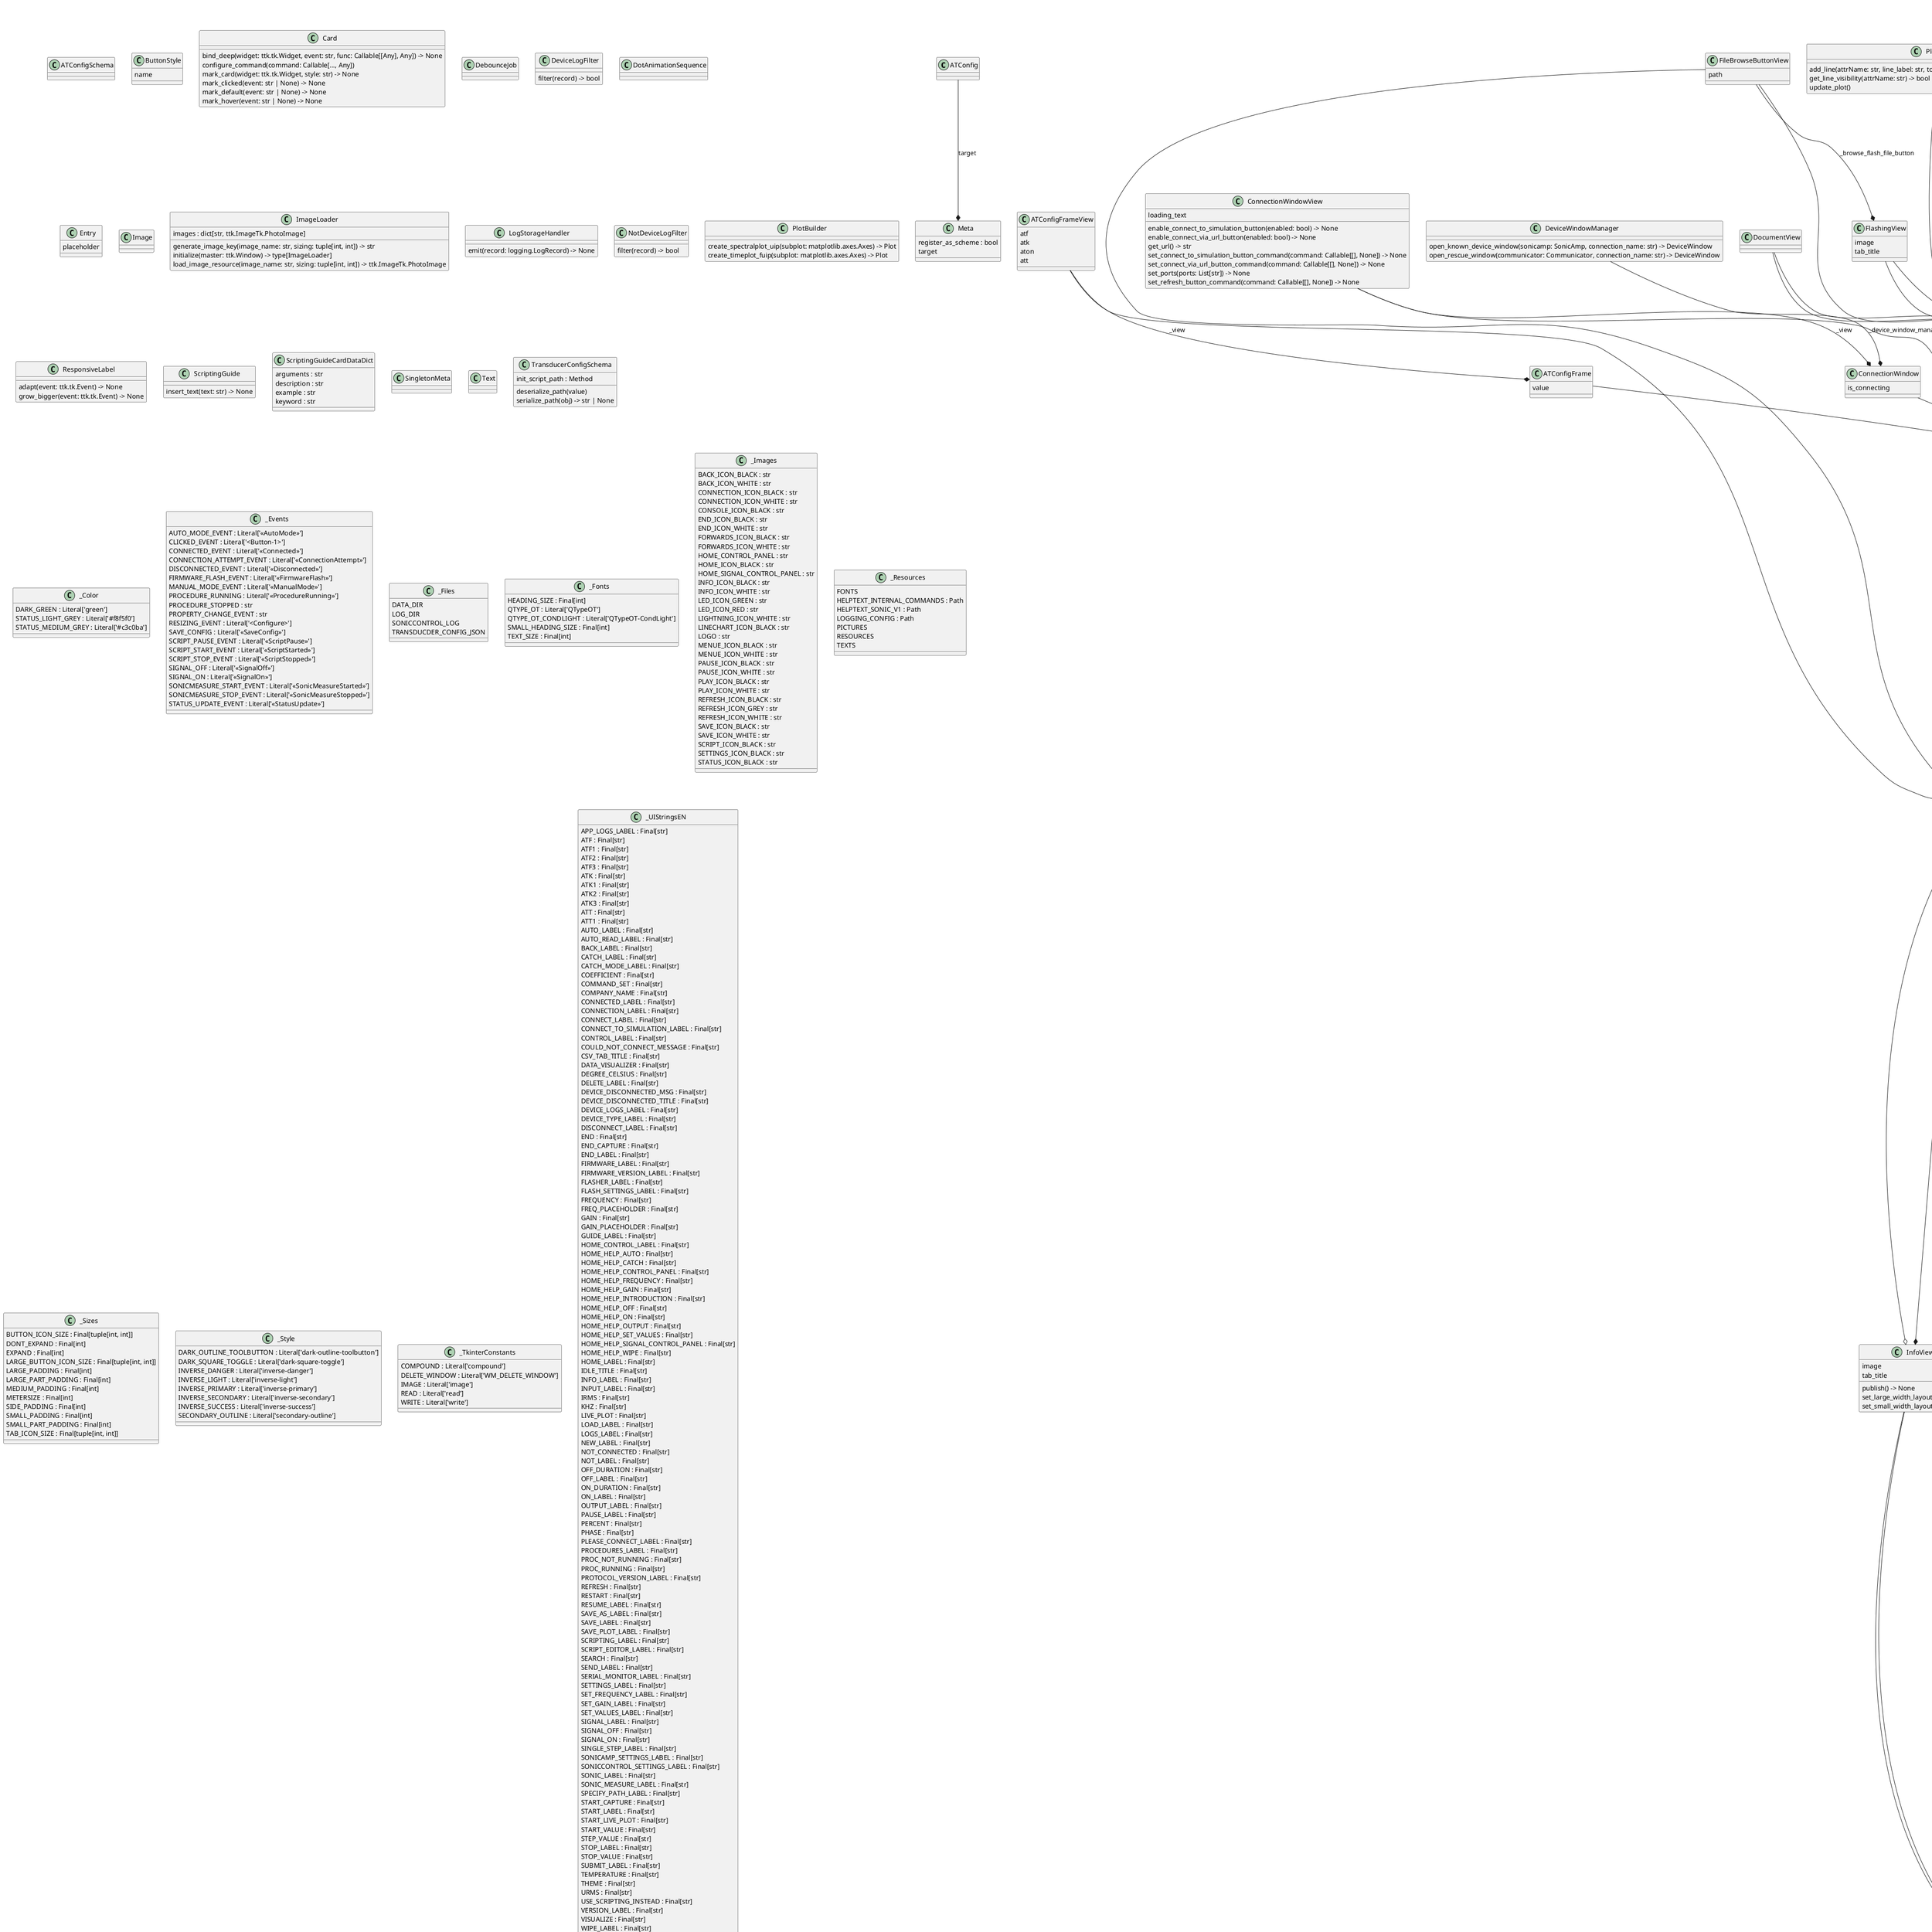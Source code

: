 @startuml classes_soniccontrol_gui
set namespaceSeparator none
class "ATConfig" as soniccontrol_gui.views.configuration.transducer_configs.ATConfig {
}
class "ATConfigFrame" as soniccontrol_gui.views.configuration.transducer_configs.ATConfigFrame {
  value
}
class "ATConfigFrameView" as soniccontrol_gui.views.configuration.transducer_configs.ATConfigFrameView {
  atf
  atk
  aton
  att
}
class "ATConfigSchema" as soniccontrol_gui.views.configuration.transducer_configs.ATConfigSchema {
}
class "Animator" as soniccontrol_gui.utils.animator.Animator {
  is_animation_running
  run(num_repeats: int, frame_rate: Optional[float]) -> None
  run_as_load_animation_for_task(task: asyncio.Task) -> None
  stop() -> None
}
class "AppState" as soniccontrol_gui.views.core.app_state.AppState {
  EXECUTION_STATE_PROP_NAME : str
  execution_state
}
class "ButtonStyle" as soniccontrol_gui.widgets.pushbutton.ButtonStyle {
  name
}
class "Capture" as soniccontrol_gui.state_fetching.capture.Capture {
  data_provider
  is_capturing
  end_capture()
  on_update(status: Status)
  start_capture()
}
class "Card" as soniccontrol_gui.widgets.card.Card {
  bind_deep(widget: ttk.tk.Widget, event: str, func: Callable[[Any], Any]) -> None
  configure_command(command: Callable[..., Any])
  mark_card(widget: ttk.tk.Widget, style: str) -> None
  mark_clicked(event: str | None) -> None
  mark_default(event: str | None) -> None
  mark_hover(event: str | None) -> None
}
class "Config" as soniccontrol_gui.views.configuration.transducer_configs.Config {
}
class "ConfigSchema" as soniccontrol_gui.views.configuration.transducer_configs.ConfigSchema {
}
class "Configuration" as soniccontrol_gui.views.configuration.configuration.Configuration {
  current_transducer_config
  on_execution_state_changed(e: PropertyChangeEvent) -> None
}
class "ConfigurationView" as soniccontrol_gui.views.configuration.configuration.ConfigurationView {
  atconfigs
  image
  init_script_path
  selected_transducer_config
  tab_title
  transducer_config_name
  set_add_transducer_config_command(command: Callable[[], None]) -> None
  set_delete_transducer_config_command(command: Callable[[], None]) -> None
  set_save_config_command(command: Callable[[], None]) -> None
  set_submit_config_button_enabled(enabled: bool) -> None
  set_submit_config_button_label(text: str) -> None
  set_submit_transducer_config_command(command: Callable[[], None]) -> None
  set_transducer_config_menu_items(items: Iterable[str]) -> None
  set_transducer_config_selected_command(command: Callable[[], None]) -> None
}
class "ConnectionWindow" as soniccontrol_gui.views.core.connection_window.ConnectionWindow {
  is_connecting
}
class "ConnectionWindowView" as soniccontrol_gui.views.core.connection_window.ConnectionWindowView {
  loading_text
  enable_connect_to_simulation_button(enabled: bool) -> None
  enable_connect_via_url_button(enabled: bool) -> None
  get_url() -> str
  set_connect_to_simulation_button_command(command: Callable[[], None]) -> None
  set_connect_via_url_button_command(command: Callable[[], None]) -> None
  set_ports(ports: List[str]) -> None
  set_refresh_button_command(command: Callable[[], None]) -> None
}
class "CsvTable" as soniccontrol_gui.views.measure.csv_table.CsvTable {
  on_update_data(e: PropertyChangeEvent)
}
class "CsvTableView" as soniccontrol_gui.views.measure.csv_table.CsvTableView {
  set_csv_data(col_data: list, row_data: list) -> None
}
class "CsvWriter" as soniccontrol_gui.state_fetching.csv_writer.CsvWriter {
  close_file()
  open_file(filename: str, header: List[str])
  write_entry(data: dict)
}
class "DataProvider" as soniccontrol_gui.state_fetching.data_provider.DataProvider {
  data
  add_row(row: dict)
}
class "DebounceJob" as soniccontrol_gui.utils.debounce_job.DebounceJob {
}
class "DeviceLogFilter" as soniccontrol_gui.state_fetching.logger.DeviceLogFilter {
  filter(record) -> bool
}
class "DeviceWindow" as soniccontrol_gui.views.core.device_window.DeviceWindow {
  CLOSE_EVENT : str
  close() -> None
  on_disconnect() -> None
}
class "DeviceWindowManager" as soniccontrol_gui.views.core.connection_window.DeviceWindowManager {
  open_known_device_window(sonicamp: SonicAmp, connection_name: str) -> DeviceWindow
  open_rescue_window(communicator: Communicator, connection_name: str) -> DeviceWindow
}
class "DeviceWindowView" as soniccontrol_gui.views.core.device_window.DeviceWindowView {
  is_open
  status_bar_slot
  add_close_callback(callback: Callable[[], None]) -> None
  add_tab_views(tab_views: List[TabView])
  close() -> None
}
class "Document" as soniccontrol_gui.widgets.document.Document {
}
class "DocumentView" as soniccontrol_gui.widgets.document.DocumentView {
}
class "DotAnimationSequence" as soniccontrol_gui.utils.animator.DotAnimationSequence {
}
class "Editor" as soniccontrol_gui.views.control.editor.Editor {
  on_execution_state_changed(e: PropertyChangeEvent) -> None
}
class "EditorView" as soniccontrol_gui.views.control.editor.EditorView {
  current_task
  editor_enabled
  editor_text
  editor_text_view
  image
  single_step_button
  start_pause_continue_button
  stop_button
  tab_title
  add_menu_command(label: str, command: Callable[[], None]) -> None
  highlight_line(line_idx: Optional[int]) -> None
  set_scripting_guide_button_command(command: Callable[[], None]) -> None
}
class "Entry" as soniccontrol_gui.widgets.entry.Entry {
  placeholder
}
class "ExecutionState" as soniccontrol_gui.views.core.app_state.ExecutionState {
  name
}
class "FileBrowseButtonView" as soniccontrol_gui.widgets.file_browse_button.FileBrowseButtonView {
  path
}
class "Flashing" as soniccontrol_gui.views.configuration.flashing.Flashing {
}
class "FlashingView" as soniccontrol_gui.views.configuration.flashing.FlashingView {
  image
  tab_title
}
class "FloatFieldView" as soniccontrol_gui.widgets.procedure_widget.FloatFieldView {
  entry : Entry
  field_name
  label : Label
  value
}
class "Home" as soniccontrol_gui.views.home.Home {
  on_execution_state_changed(e: PropertyChangeEvent) -> None
}
class "HomeView" as soniccontrol_gui.views.home.HomeView {
  freq
  gain
  image
  signal
  tab_title
  set_device_type(text: str) -> None
  set_disconnect_button_command(command: Callable[[], None]) -> None
  set_disconnect_button_enabled(enabled: bool) -> None
  set_firmware_version(text: str) -> None
  set_protocol_version(text: str) -> None
  set_send_button_command(command: Callable[[], None]) -> None
  set_send_button_enabled(enabled: bool) -> None
}
class "HorizontalScrolledFrame" as soniccontrol_gui.widgets.horizontal_scrolled_frame.HorizontalScrolledFrame {
  autohide : bool
  container : Frame
  hscroll : Scrollbar
  winsys
  autohide_scrollbar()
  disable_scrolling()
  enable_scrolling()
  hide_scrollbars()
  show_scrollbars()
  xview()
  xview_moveto(fraction: float)
  xview_scroll(number: int, what: str)
}
class "Image" as soniccontrol_gui.widgets.document.Image {
}
class "ImageLoader" as soniccontrol_gui.utils.image_loader.ImageLoader {
  images : dict[str, ttk.ImageTk.PhotoImage]
  generate_image_key(image_name: str, sizing: tuple[int, int]) -> str
  initialize(master: ttk.Window) -> type[ImageLoader]
  load_image_resource(image_name: str, sizing: tuple[int, int]) -> ttk.ImageTk.PhotoImage
}
class "Info" as soniccontrol_gui.views.info.Info {
}
class "InfoView" as soniccontrol_gui.views.info.InfoView {
  image
  tab_title
  publish() -> None
  set_large_width_layout() -> None
  set_small_width_layout() -> None
}
class "IntFieldView" as soniccontrol_gui.widgets.procedure_widget.IntFieldView {
  entry : Entry
  field_name
  label : Label
  value
}
class "InterpreterState" as soniccontrol_gui.views.control.editor.InterpreterState {
  name
}
class "KnownDeviceWindow" as soniccontrol_gui.views.core.device_window.KnownDeviceWindow {
}
class "LogStorage" as soniccontrol_gui.state_fetching.logger.LogStorage {
  logs
  create_log_handler() -> LogStorageHandler
}
class "LogStorageHandler" as soniccontrol_gui.state_fetching.logger.LogStorage.LogStorageHandler {
  emit(record: logging.LogRecord) -> None
}
class "Logging" as soniccontrol_gui.views.control.logging.Logging {
}
class "LoggingTab" as soniccontrol_gui.views.control.logging.LoggingTab {
}
class "LoggingTabView" as soniccontrol_gui.views.control.logging.LoggingTabView {
  image
  tab_title
  append_text_line(text: str)
}
class "LoggingView" as soniccontrol_gui.views.control.logging.LoggingView {
  image
  tab_title
  add_tabs(tabs: Dict[str, View]) -> None
}
class "MessageFetcher" as soniccontrol_gui.state_fetching.message_fetcher.MessageFetcher {
  MESSAGE_RECEIVED_EVENT : str
  is_running
  run()
  stop()
}
class "Meta" as soniccontrol_gui.views.configuration.transducer_configs.ATConfigSchema.Meta {
  register_as_scheme : bool
  target
}
class "Meta" as soniccontrol_gui.views.configuration.transducer_configs.TransducerConfigSchema.Meta {
  register_as_scheme : bool
  target
}
class "Meta" as soniccontrol_gui.views.configuration.transducer_configs.ConfigSchema.Meta {
  register_as_scheme : bool
  target
}
class "NotDeviceLogFilter" as soniccontrol_gui.state_fetching.logger.NotDeviceLogFilter {
  filter(record) -> bool
}
class "Notebook" as soniccontrol_gui.widgets.notebook.Notebook {
  add_tab(tab: TabView, index: int | None) -> None
  add_tabs(tabs: List[Union[TabView, Tuple[int, TabView]]], keep_tabs: bool, show_titles: bool, show_images: bool) -> None
  configure_tabs(show_titles: bool, show_images: bool) -> None
}
class "ObservableList" as soniccontrol_gui.utils.observable_list.ObservableList {
  EVENT_ITEM_ADDED : Literal['Item Added']
  EVENT_ITEM_DELETED : Literal['Item Deleted']
  EVENT_LIST_CLEARED : Literal['List Cleared']
  append(item)
  clear()
  remove(item)
  remove_at(index: int) -> None
}
class "Plot" as soniccontrol_gui.utils.plotlib.plot.Plot {
  lineDefaultStyle
  lines
  plot
  add_axis(axis_id: str, ylabel: str) -> None
  add_line(dataAttrName: str, axis_id: str) -> None
  tight_layout()
  toggle_line(dataAttrName: str, isVisible: bool)
  update_data(data: pd.DataFrame)
  update_plot()
}
class "PlotBuilder" as soniccontrol_gui.utils.plotlib.plot_builder.PlotBuilder {
  create_spectralplot_uip(subplot: matplotlib.axes.Axes) -> Plot
  create_timeplot_fuip(subplot: matplotlib.axes.Axes) -> Plot
}
class "Plotting" as soniccontrol_gui.views.measure.plotting.Plotting {
  create_toggle_line_callback(attrName: str)
}
class "PlottingView" as soniccontrol_gui.views.measure.plotting.PlottingView {
  add_line(attrName: str, line_label: str, toggle_command: Callable[[], None]) -> None
  get_line_visibility(attrName: str) -> bool
  update_plot()
}
class "ProcControlling" as soniccontrol_gui.views.control.proc_controlling.ProcControlling {
  on_procedure_running(e: Event)
  on_procedure_stopped(_e: Event)
}
class "ProcControllingView" as soniccontrol_gui.views.control.proc_controlling.ProcControllingView {
  image
  procedure_frame
  selected_procedure
  tab_title
  set_procedure_combobox_items(items: Iterable[str]) -> None
  set_procedure_selected_command(command: Callable[[], None]) -> None
  set_running_proc_label(text: str) -> None
  set_start_button_command(command: Callable[[], None]) -> None
  set_start_button_enabled(enabled: bool) -> None
  set_stop_button_command(command: Callable[[], None]) -> None
  set_stop_button_enabled(enabled: bool) -> None
}
class "ProcedureWidget" as soniccontrol_gui.widgets.procedure_widget.ProcedureWidget {
  get_args() -> Optional[Any]
}
class "ProcedureWidgetView" as soniccontrol_gui.widgets.procedure_widget.ProcedureWidgetView {
  field_slot
  hide() -> None
  set_error_message(error_msg: Optional[str]) -> None
  set_procedure_name(procedure_name: str) -> None
  show() -> None
}
class "PushButtonView" as soniccontrol_gui.widgets.pushbutton.PushButtonView {
  configure(label: str, style: ButtonStyle, image: Optional[Tuple[Path, Tuple[int, int]]], command: Optional[Callable[[], None]], enabled: Optional[bool])
}
class "RescueWindow" as soniccontrol_gui.views.core.device_window.RescueWindow {
}
class "ResponsiveLabel" as soniccontrol_gui.widgets.responsive_label.ResponsiveLabel {
  adapt(event: ttk.tk.Event) -> None
  grow_bigger(event: ttk.tk.Event) -> None
}
class "ScriptFile" as soniccontrol_gui.views.control.editor.ScriptFile {
  load_script(filepath: Optional[str])
  save_script(filepath: Optional[str])
}
class "ScriptingGuide" as soniccontrol_gui.views.control.scriptingguide.ScriptingGuide {
  insert_text(text: str) -> None
}
class "ScriptingGuideCardDataDict" as soniccontrol_gui.utils.types.ScriptingGuideCardDataDict {
  arguments : str
  description : str
  example : str
  keyword : str
}
class "SerialMonitor" as soniccontrol_gui.views.control.serialmonitor.SerialMonitor {
  on_execution_state_changed(e: PropertyChangeEvent) -> None
}
class "SerialMonitorView" as soniccontrol_gui.views.control.serialmonitor.SerialMonitorView {
  command_line_input
  image
  tab_title
  add_text_line(text: str)
  bind_command_line_input_on_down_pressed(command: Callable[[], None])
  bind_command_line_input_on_return_pressed(command: Callable[[], None])
  bind_command_line_input_on_up_pressed(command: Callable[[], None])
  clear()
  set_command_line_input_enabled(enabled: bool) -> None
  set_loading_text(text: str) -> None
  set_read_button_command(command: Callable[[], None])
  set_send_command_button_command(command: Callable[[], None])
  set_send_command_button_enabled(enabled: bool) -> None
}
class "SingletonMeta" as soniccontrol_gui.utils.image_loader.SingletonMeta {
}
class "SonicMeasure" as soniccontrol_gui.views.measure.sonicmeasure.SonicMeasure {
  on_status_update(status: Status)
}
class "SonicMeasureView" as soniccontrol_gui.views.measure.sonicmeasure.SonicMeasureView {
  image
  tab_title
  add_tabs(tabs: Dict[str, View]) -> None
  set_capture_button_command(command)
  set_capture_button_label(label: str)
}
class "Spinbox" as soniccontrol_gui.widgets.spinbox.Spinbox {
  placeholder
  activate_placeholder() -> None
}
class "StatusBar" as soniccontrol_gui.views.core.status.StatusBar {
  on_expand_status_panel() -> None
  on_update_status(status: Status)
}
class "StatusBarView" as soniccontrol_gui.views.core.status.StatusBarView {
  panel_frame
  expand_panel_frame(expand: bool) -> None
  on_script_start() -> None
  on_script_stop() -> None
  set_status_clicked_command(command: Callable[[], None]) -> None
  update_labels(mode: str, freq: str, gain: str, temp: str, urms: str, irms: str, phase: str, signal: str)
}
class "StatusPanel" as soniccontrol_gui.views.core.status.StatusPanel {
  on_update_status(status: Status)
}
class "StatusPanelView" as soniccontrol_gui.views.core.status.StatusPanelView {
  set_signal_image(image_path: Path, sizing: Tuple[int, int]) -> None
  update_stats(freq: float, gain: float, temp: float, urms: str, irms: str, phase: str, signal: str)
}
class "TabView" as soniccontrol_gui.view.TabView {
  image
  tab_title
}
class "Text" as soniccontrol_gui.widgets.document.Text {
}
class "TimeFieldView" as soniccontrol_gui.widgets.procedure_widget.TimeFieldView {
  field_name
  value
}
class "TransducerConfig" as soniccontrol_gui.views.configuration.transducer_configs.TransducerConfig {
}
class "TransducerConfigSchema" as soniccontrol_gui.views.configuration.transducer_configs.TransducerConfigSchema {
  init_script_path : Method
  deserialize_path(value)
  serialize_path(obj) -> str | None
}
class "UIComponent" as soniccontrol_gui.ui_component.UIComponent {
  logger
  parent
  view
}
class "Updater" as soniccontrol_gui.state_fetching.updater.Updater {
  running
  task
  execute() -> None
  stop_execution() -> None
}
class "View" as soniccontrol_gui.view.View {
  parent
}
class "_Color" as soniccontrol_gui.constants._Color {
  DARK_GREEN : Literal['green']
  STATUS_LIGHT_GREY : Literal['#f8f5f0']
  STATUS_MEDIUM_GREY : Literal['#c3c0ba']
}
class "_Events" as soniccontrol_gui.constants._Events {
  AUTO_MODE_EVENT : Literal['<<AutoMode>>']
  CLICKED_EVENT : Literal['<Button-1>']
  CONNECTED_EVENT : Literal['<<Connected>>']
  CONNECTION_ATTEMPT_EVENT : Literal['<<ConnectionAttempt>>']
  DISCONNECTED_EVENT : Literal['<<Disconnected>>']
  FIRMWARE_FLASH_EVENT : Literal['<<FirmwareFlash>>']
  MANUAL_MODE_EVENT : Literal['<<ManualMode>>']
  PROCEDURE_RUNNING : Literal['<<ProcedureRunning>>']
  PROCEDURE_STOPPED : str
  PROPERTY_CHANGE_EVENT : str
  RESIZING_EVENT : Literal['<Configure>']
  SAVE_CONFIG : Literal['<<SaveConfig>>']
  SCRIPT_PAUSE_EVENT : Literal['<<ScriptPause>>']
  SCRIPT_START_EVENT : Literal['<<ScriptStarted>>']
  SCRIPT_STOP_EVENT : Literal['<<ScriptStopped>>']
  SIGNAL_OFF : Literal['<<SignalOff>>']
  SIGNAL_ON : Literal['<<SignalOn>>']
  SONICMEASURE_START_EVENT : Literal['<<SonicMeasureStarted>>']
  SONICMEASURE_STOP_EVENT : Literal['<<SonicMeasureStopped>>']
  STATUS_UPDATE_EVENT : Literal['<<StatusUpdate>>']
}
class "_Files" as soniccontrol_gui.constants._Files {
  DATA_DIR
  LOG_DIR
  SONICCONTROL_LOG
  TRANSDUCDER_CONFIG_JSON
}
class "_Fonts" as soniccontrol_gui.constants._Fonts {
  HEADING_SIZE : Final[int]
  QTYPE_OT : Literal['QTypeOT']
  QTYPE_OT_CONDLIGHT : Literal['QTypeOT-CondLight']
  SMALL_HEADING_SIZE : Final[int]
  TEXT_SIZE : Final[int]
}
class "_Images" as soniccontrol_gui.resources._Images {
  BACK_ICON_BLACK : str
  BACK_ICON_WHITE : str
  CONNECTION_ICON_BLACK : str
  CONNECTION_ICON_WHITE : str
  CONSOLE_ICON_BLACK : str
  END_ICON_BLACK : str
  END_ICON_WHITE : str
  FORWARDS_ICON_BLACK : str
  FORWARDS_ICON_WHITE : str
  HOME_CONTROL_PANEL : str
  HOME_ICON_BLACK : str
  HOME_SIGNAL_CONTROL_PANEL : str
  INFO_ICON_BLACK : str
  INFO_ICON_WHITE : str
  LED_ICON_GREEN : str
  LED_ICON_RED : str
  LIGHTNING_ICON_WHITE : str
  LINECHART_ICON_BLACK : str
  LOGO : str
  MENUE_ICON_BLACK : str
  MENUE_ICON_WHITE : str
  PAUSE_ICON_BLACK : str
  PAUSE_ICON_WHITE : str
  PLAY_ICON_BLACK : str
  PLAY_ICON_WHITE : str
  REFRESH_ICON_BLACK : str
  REFRESH_ICON_GREY : str
  REFRESH_ICON_WHITE : str
  SAVE_ICON_BLACK : str
  SAVE_ICON_WHITE : str
  SCRIPT_ICON_BLACK : str
  SETTINGS_ICON_BLACK : str
  STATUS_ICON_BLACK : str
}
class "_Resources" as soniccontrol_gui.resources._Resources {
  FONTS
  HELPTEXT_INTERNAL_COMMANDS : Path
  HELPTEXT_SONIC_V1 : Path
  LOGGING_CONFIG : Path
  PICTURES
  RESOURCES
  TEXTS
}
class "_Sizes" as soniccontrol_gui.constants._Sizes {
  BUTTON_ICON_SIZE : Final[tuple[int, int]]
  DONT_EXPAND : Final[int]
  EXPAND : Final[int]
  LARGE_BUTTON_ICON_SIZE : Final[tuple[int, int]]
  LARGE_PADDING : Final[int]
  LARGE_PART_PADDING : Final[int]
  MEDIUM_PADDING : Final[int]
  METERSIZE : Final[int]
  SIDE_PADDING : Final[int]
  SMALL_PADDING : Final[int]
  SMALL_PART_PADDING : Final[int]
  TAB_ICON_SIZE : Final[tuple[int, int]]
}
class "_Style" as soniccontrol_gui.constants._Style {
  DARK_OUTLINE_TOOLBUTTON : Literal['dark-outline-toolbutton']
  DARK_SQUARE_TOGGLE : Literal['dark-square-toggle']
  INVERSE_DANGER : Literal['inverse-danger']
  INVERSE_LIGHT : Literal['inverse-light']
  INVERSE_PRIMARY : Literal['inverse-primary']
  INVERSE_SECONDARY : Literal['inverse-secondary']
  INVERSE_SUCCESS : Literal['inverse-success']
  SECONDARY_OUTLINE : Literal['secondary-outline']
}
class "_TkinterConstants" as soniccontrol_gui.constants._TkinterConstants {
  COMPOUND : Literal['compound']
  DELETE_WINDOW : Literal['WM_DELETE_WINDOW']
  IMAGE : Literal['image']
  READ : Literal['read']
  WRITE : Literal['write']
}
class "_UIStringsEN" as soniccontrol_gui.constants._UIStringsEN {
  APP_LOGS_LABEL : Final[str]
  ATF : Final[str]
  ATF1 : Final[str]
  ATF2 : Final[str]
  ATF3 : Final[str]
  ATK : Final[str]
  ATK1 : Final[str]
  ATK2 : Final[str]
  ATK3 : Final[str]
  ATT : Final[str]
  ATT1 : Final[str]
  AUTO_LABEL : Final[str]
  AUTO_READ_LABEL : Final[str]
  BACK_LABEL : Final[str]
  CATCH_LABEL : Final[str]
  CATCH_MODE_LABEL : Final[str]
  COEFFICIENT : Final[str]
  COMMAND_SET : Final[str]
  COMPANY_NAME : Final[str]
  CONNECTED_LABEL : Final[str]
  CONNECTION_LABEL : Final[str]
  CONNECT_LABEL : Final[str]
  CONNECT_TO_SIMULATION_LABEL : Final[str]
  CONTROL_LABEL : Final[str]
  COULD_NOT_CONNECT_MESSAGE : Final[str]
  CSV_TAB_TITLE : Final[str]
  DATA_VISUALIZER : Final[str]
  DEGREE_CELSIUS : Final[str]
  DELETE_LABEL : Final[str]
  DEVICE_DISCONNECTED_MSG : Final[str]
  DEVICE_DISCONNECTED_TITLE : Final[str]
  DEVICE_LOGS_LABEL : Final[str]
  DEVICE_TYPE_LABEL : Final[str]
  DISCONNECT_LABEL : Final[str]
  END : Final[str]
  END_CAPTURE : Final[str]
  END_LABEL : Final[str]
  FIRMWARE_LABEL : Final[str]
  FIRMWARE_VERSION_LABEL : Final[str]
  FLASHER_LABEL : Final[str]
  FLASH_SETTINGS_LABEL : Final[str]
  FREQUENCY : Final[str]
  FREQ_PLACEHOLDER : Final[str]
  GAIN : Final[str]
  GAIN_PLACEHOLDER : Final[str]
  GUIDE_LABEL : Final[str]
  HOME_CONTROL_LABEL : Final[str]
  HOME_HELP_AUTO : Final[str]
  HOME_HELP_CATCH : Final[str]
  HOME_HELP_CONTROL_PANEL : Final[str]
  HOME_HELP_FREQUENCY : Final[str]
  HOME_HELP_GAIN : Final[str]
  HOME_HELP_INTRODUCTION : Final[str]
  HOME_HELP_OFF : Final[str]
  HOME_HELP_ON : Final[str]
  HOME_HELP_OUTPUT : Final[str]
  HOME_HELP_SET_VALUES : Final[str]
  HOME_HELP_SIGNAL_CONTROL_PANEL : Final[str]
  HOME_HELP_WIPE : Final[str]
  HOME_LABEL : Final[str]
  IDLE_TITLE : Final[str]
  INFO_LABEL : Final[str]
  INPUT_LABEL : Final[str]
  IRMS : Final[str]
  KHZ : Final[str]
  LIVE_PLOT : Final[str]
  LOAD_LABEL : Final[str]
  LOGS_LABEL : Final[str]
  NEW_LABEL : Final[str]
  NOT_CONNECTED : Final[str]
  NOT_LABEL : Final[str]
  OFF_DURATION : Final[str]
  OFF_LABEL : Final[str]
  ON_DURATION : Final[str]
  ON_LABEL : Final[str]
  OUTPUT_LABEL : Final[str]
  PAUSE_LABEL : Final[str]
  PERCENT : Final[str]
  PHASE : Final[str]
  PLEASE_CONNECT_LABEL : Final[str]
  PROCEDURES_LABEL : Final[str]
  PROC_NOT_RUNNING : Final[str]
  PROC_RUNNING : Final[str]
  PROTOCOL_VERSION_LABEL : Final[str]
  REFRESH : Final[str]
  RESTART : Final[str]
  RESUME_LABEL : Final[str]
  SAVE_AS_LABEL : Final[str]
  SAVE_LABEL : Final[str]
  SAVE_PLOT_LABEL : Final[str]
  SCRIPTING_LABEL : Final[str]
  SCRIPT_EDITOR_LABEL : Final[str]
  SEARCH : Final[str]
  SEND_LABEL : Final[str]
  SERIAL_MONITOR_LABEL : Final[str]
  SETTINGS_LABEL : Final[str]
  SET_FREQUENCY_LABEL : Final[str]
  SET_GAIN_LABEL : Final[str]
  SET_VALUES_LABEL : Final[str]
  SIGNAL_LABEL : Final[str]
  SIGNAL_OFF : Final[str]
  SIGNAL_ON : Final[str]
  SINGLE_STEP_LABEL : Final[str]
  SONICAMP_SETTINGS_LABEL : Final[str]
  SONICCONTROL_SETTINGS_LABEL : Final[str]
  SONIC_LABEL : Final[str]
  SONIC_MEASURE_LABEL : Final[str]
  SPECIFY_PATH_LABEL : Final[str]
  START_CAPTURE : Final[str]
  START_LABEL : Final[str]
  START_LIVE_PLOT : Final[str]
  START_VALUE : Final[str]
  STEP_VALUE : Final[str]
  STOP_LABEL : Final[str]
  STOP_VALUE : Final[str]
  SUBMIT_LABEL : Final[str]
  TEMPERATURE : Final[str]
  THEME : Final[str]
  URMS : Final[str]
  USE_SCRIPTING_INSTEAD : Final[str]
  VERSION_LABEL : Final[str]
  VISUALIZE : Final[str]
  WIPE_LABEL : Final[str]
  WIPE_MODE_LABEL : Final[str]
}
soniccontrol_gui.view.TabView --|> soniccontrol_gui.view.View
soniccontrol_gui.views.configuration.configuration.Configuration --|> soniccontrol_gui.ui_component.UIComponent
soniccontrol_gui.views.configuration.configuration.ConfigurationView --|> soniccontrol_gui.view.TabView
soniccontrol_gui.views.configuration.flashing.Flashing --|> soniccontrol_gui.ui_component.UIComponent
soniccontrol_gui.views.configuration.flashing.FlashingView --|> soniccontrol_gui.view.TabView
soniccontrol_gui.views.configuration.transducer_configs.ATConfigFrame --|> soniccontrol_gui.ui_component.UIComponent
soniccontrol_gui.views.configuration.transducer_configs.ATConfigFrameView --|> soniccontrol_gui.view.View
soniccontrol_gui.views.control.editor.Editor --|> soniccontrol_gui.ui_component.UIComponent
soniccontrol_gui.views.control.editor.EditorView --|> soniccontrol_gui.view.TabView
soniccontrol_gui.views.control.logging.Logging --|> soniccontrol_gui.ui_component.UIComponent
soniccontrol_gui.views.control.logging.LoggingTab --|> soniccontrol_gui.ui_component.UIComponent
soniccontrol_gui.views.control.logging.LoggingTabView --|> soniccontrol_gui.view.TabView
soniccontrol_gui.views.control.logging.LoggingView --|> soniccontrol_gui.view.TabView
soniccontrol_gui.views.control.proc_controlling.ProcControlling --|> soniccontrol_gui.ui_component.UIComponent
soniccontrol_gui.views.control.proc_controlling.ProcControllingView --|> soniccontrol_gui.view.TabView
soniccontrol_gui.views.control.serialmonitor.SerialMonitor --|> soniccontrol_gui.ui_component.UIComponent
soniccontrol_gui.views.control.serialmonitor.SerialMonitorView --|> soniccontrol_gui.view.TabView
soniccontrol_gui.views.core.connection_window.ConnectionWindow --|> soniccontrol_gui.ui_component.UIComponent
soniccontrol_gui.views.core.connection_window.ConnectionWindowView --|> soniccontrol_gui.view.View
soniccontrol_gui.views.core.device_window.DeviceWindow --|> soniccontrol_gui.ui_component.UIComponent
soniccontrol_gui.views.core.device_window.KnownDeviceWindow --|> soniccontrol_gui.views.core.device_window.DeviceWindow
soniccontrol_gui.views.core.device_window.RescueWindow --|> soniccontrol_gui.views.core.device_window.DeviceWindow
soniccontrol_gui.views.core.status.StatusBar --|> soniccontrol_gui.ui_component.UIComponent
soniccontrol_gui.views.core.status.StatusBarView --|> soniccontrol_gui.view.View
soniccontrol_gui.views.core.status.StatusPanel --|> soniccontrol_gui.ui_component.UIComponent
soniccontrol_gui.views.core.status.StatusPanelView --|> soniccontrol_gui.view.View
soniccontrol_gui.views.home.Home --|> soniccontrol_gui.ui_component.UIComponent
soniccontrol_gui.views.home.HomeView --|> soniccontrol_gui.view.TabView
soniccontrol_gui.views.info.Info --|> soniccontrol_gui.ui_component.UIComponent
soniccontrol_gui.views.info.InfoView --|> soniccontrol_gui.view.TabView
soniccontrol_gui.views.measure.csv_table.CsvTable --|> soniccontrol_gui.ui_component.UIComponent
soniccontrol_gui.views.measure.csv_table.CsvTableView --|> soniccontrol_gui.view.TabView
soniccontrol_gui.views.measure.plotting.Plotting --|> soniccontrol_gui.ui_component.UIComponent
soniccontrol_gui.views.measure.plotting.PlottingView --|> soniccontrol_gui.view.View
soniccontrol_gui.views.measure.sonicmeasure.SonicMeasure --|> soniccontrol_gui.ui_component.UIComponent
soniccontrol_gui.views.measure.sonicmeasure.SonicMeasureView --|> soniccontrol_gui.view.TabView
soniccontrol_gui.widgets.document.Document --|> soniccontrol_gui.ui_component.UIComponent
soniccontrol_gui.widgets.document.DocumentView --|> soniccontrol_gui.view.View
soniccontrol_gui.widgets.file_browse_button.FileBrowseButtonView --|> soniccontrol_gui.view.View
soniccontrol_gui.widgets.procedure_widget.FloatFieldView --|> soniccontrol_gui.view.View
soniccontrol_gui.widgets.procedure_widget.IntFieldView --|> soniccontrol_gui.view.View
soniccontrol_gui.widgets.procedure_widget.ProcedureWidget --|> soniccontrol_gui.ui_component.UIComponent
soniccontrol_gui.widgets.procedure_widget.ProcedureWidgetView --|> soniccontrol_gui.view.View
soniccontrol_gui.widgets.procedure_widget.TimeFieldView --|> soniccontrol_gui.view.View
soniccontrol_gui.state_fetching.capture.Capture --* soniccontrol_gui.views.measure.sonicmeasure.SonicMeasure : _capture
soniccontrol_gui.state_fetching.csv_writer.CsvWriter --* soniccontrol_gui.state_fetching.capture.Capture : _csv_data_collector
soniccontrol_gui.state_fetching.data_provider.DataProvider --* soniccontrol_gui.state_fetching.capture.Capture : _data_provider
soniccontrol_gui.state_fetching.logger.LogStorage --* soniccontrol_gui.views.control.logging.Logging : _app_logStorage
soniccontrol_gui.state_fetching.logger.LogStorage --* soniccontrol_gui.views.control.logging.Logging : _device_logStorage
soniccontrol_gui.state_fetching.logger.LogStorage --* soniccontrol_gui.views.core.device_window.RescueWindow : _logStorage
soniccontrol_gui.state_fetching.message_fetcher.MessageFetcher --* soniccontrol_gui.views.control.serialmonitor.SerialMonitor : _message_fetcher
soniccontrol_gui.state_fetching.updater.Updater --* soniccontrol_gui.views.core.device_window.KnownDeviceWindow : _updater
soniccontrol_gui.utils.animator.Animator --* soniccontrol_gui.views.control.serialmonitor.SerialMonitor : _animation
soniccontrol_gui.utils.observable_list.ObservableList --* soniccontrol_gui.state_fetching.logger.LogStorage : _logs
soniccontrol_gui.utils.plotlib.plot.Plot --* soniccontrol_gui.views.measure.sonicmeasure.SonicMeasure : _timeplot
soniccontrol_gui.utils.plotlib.plot.Plot --* soniccontrol_gui.views.measure.sonicmeasure.SonicMeasure : _spectralplot
soniccontrol_gui.views.configuration.configuration.Configuration --* soniccontrol_gui.views.core.device_window.KnownDeviceWindow : _configuration
soniccontrol_gui.views.configuration.configuration.ConfigurationView --* soniccontrol_gui.views.configuration.configuration.Configuration : _view
soniccontrol_gui.views.configuration.flashing.Flashing --* soniccontrol_gui.views.core.device_window.KnownDeviceWindow : _flashing
soniccontrol_gui.views.configuration.flashing.FlashingView --* soniccontrol_gui.views.configuration.flashing.Flashing : _view
soniccontrol_gui.views.configuration.transducer_configs.ATConfig --* soniccontrol_gui.views.configuration.transducer_configs.ATConfigSchema.Meta : target
soniccontrol_gui.views.configuration.transducer_configs.ATConfigFrameView --* soniccontrol_gui.views.configuration.transducer_configs.ATConfigFrame : _view
soniccontrol_gui.views.configuration.transducer_configs.Config --* soniccontrol_gui.views.configuration.configuration.Configuration : _config
soniccontrol_gui.views.configuration.transducer_configs.Config --* soniccontrol_gui.views.configuration.transducer_configs.ConfigSchema.Meta : target
soniccontrol_gui.views.configuration.transducer_configs.ConfigSchema --* soniccontrol_gui.views.configuration.configuration.Configuration : _config_schema
soniccontrol_gui.views.configuration.transducer_configs.TransducerConfig --* soniccontrol_gui.views.configuration.transducer_configs.TransducerConfigSchema.Meta : target
soniccontrol_gui.views.control.editor.Editor --* soniccontrol_gui.views.core.device_window.KnownDeviceWindow : _editor
soniccontrol_gui.views.control.editor.EditorView --* soniccontrol_gui.views.control.editor.Editor : _view
soniccontrol_gui.views.control.editor.ScriptFile --* soniccontrol_gui.views.control.editor.Editor : _script
soniccontrol_gui.views.control.logging.Logging --* soniccontrol_gui.views.core.device_window.KnownDeviceWindow : _logging
soniccontrol_gui.views.control.logging.LoggingTab --* soniccontrol_gui.views.control.logging.Logging : _application_log_tab
soniccontrol_gui.views.control.logging.LoggingTab --* soniccontrol_gui.views.control.logging.Logging : _device_log_tab
soniccontrol_gui.views.control.logging.LoggingTab --* soniccontrol_gui.views.core.device_window.RescueWindow : _logging
soniccontrol_gui.views.control.logging.LoggingTabView --* soniccontrol_gui.views.control.logging.LoggingTab : _view
soniccontrol_gui.views.control.logging.LoggingView --* soniccontrol_gui.views.control.logging.Logging : _view
soniccontrol_gui.views.control.proc_controlling.ProcControlling --* soniccontrol_gui.views.core.device_window.KnownDeviceWindow : _proc_controlling
soniccontrol_gui.views.control.proc_controlling.ProcControllingView --* soniccontrol_gui.views.control.proc_controlling.ProcControlling : _view
soniccontrol_gui.views.control.serialmonitor.SerialMonitor --* soniccontrol_gui.views.core.device_window.KnownDeviceWindow : _serialmonitor
soniccontrol_gui.views.control.serialmonitor.SerialMonitor --* soniccontrol_gui.views.core.device_window.RescueWindow : _serialmonitor
soniccontrol_gui.views.control.serialmonitor.SerialMonitorView --* soniccontrol_gui.views.control.serialmonitor.SerialMonitor : _view
soniccontrol_gui.views.core.app_state.AppState --* soniccontrol_gui.views.core.device_window.DeviceWindow : _app_state
soniccontrol_gui.views.core.connection_window.ConnectionWindowView --* soniccontrol_gui.views.core.connection_window.ConnectionWindow : _view
soniccontrol_gui.views.core.connection_window.DeviceWindowManager --* soniccontrol_gui.views.core.connection_window.ConnectionWindow : _device_window_manager
soniccontrol_gui.views.core.device_window.DeviceWindowView --* soniccontrol_gui.views.core.device_window.KnownDeviceWindow : _view
soniccontrol_gui.views.core.device_window.DeviceWindowView --* soniccontrol_gui.views.core.device_window.RescueWindow : _view
soniccontrol_gui.views.core.status.StatusBar --* soniccontrol_gui.views.core.device_window.KnownDeviceWindow : _status_bar
soniccontrol_gui.views.core.status.StatusBarView --* soniccontrol_gui.views.core.status.StatusBar : _view
soniccontrol_gui.views.core.status.StatusPanel --* soniccontrol_gui.views.core.status.StatusBar : _status_panel
soniccontrol_gui.views.core.status.StatusPanelView --* soniccontrol_gui.views.core.status.StatusPanel : _view
soniccontrol_gui.views.home.Home --* soniccontrol_gui.views.core.device_window.KnownDeviceWindow : _home
soniccontrol_gui.views.home.HomeView --* soniccontrol_gui.views.home.Home : _view
soniccontrol_gui.views.info.Info --* soniccontrol_gui.views.core.device_window.KnownDeviceWindow : _info
soniccontrol_gui.views.info.InfoView --* soniccontrol_gui.views.info.Info : _view
soniccontrol_gui.views.measure.csv_table.CsvTable --* soniccontrol_gui.views.measure.sonicmeasure.SonicMeasure : _csv_table
soniccontrol_gui.views.measure.plotting.Plotting --* soniccontrol_gui.views.measure.sonicmeasure.SonicMeasure : _timeplottab
soniccontrol_gui.views.measure.plotting.Plotting --* soniccontrol_gui.views.measure.sonicmeasure.SonicMeasure : _spectralplottab
soniccontrol_gui.views.measure.plotting.PlottingView --* soniccontrol_gui.views.measure.plotting.Plotting : _view
soniccontrol_gui.views.measure.sonicmeasure.SonicMeasure --* soniccontrol_gui.views.core.device_window.KnownDeviceWindow : _sonicmeasure
soniccontrol_gui.views.measure.sonicmeasure.SonicMeasureView --* soniccontrol_gui.views.measure.sonicmeasure.SonicMeasure : _view
soniccontrol_gui.widgets.document.Document --* soniccontrol_gui.views.info.InfoView : _home_help_frame
soniccontrol_gui.widgets.document.DocumentView --* soniccontrol_gui.widgets.document.Document : _view
soniccontrol_gui.widgets.file_browse_button.FileBrowseButtonView --* soniccontrol_gui.views.configuration.configuration.ConfigurationView : _browse_script_init_button
soniccontrol_gui.widgets.file_browse_button.FileBrowseButtonView --* soniccontrol_gui.views.configuration.flashing.FlashingView : _browse_flash_file_button
soniccontrol_gui.widgets.horizontal_scrolled_frame.HorizontalScrolledFrame --* soniccontrol_gui.views.core.status.StatusBarView : _scrolled_info
soniccontrol_gui.widgets.notebook.Notebook --* soniccontrol_gui.views.core.device_window.DeviceWindowView : _notebook
soniccontrol_gui.widgets.procedure_widget.ProcedureWidgetView --* soniccontrol_gui.widgets.procedure_widget.ProcedureWidget : _view
soniccontrol_gui.widgets.pushbutton.PushButtonView --* soniccontrol_gui.views.control.editor.EditorView : _start_pause_continue_button
soniccontrol_gui.widgets.pushbutton.PushButtonView --* soniccontrol_gui.views.control.editor.EditorView : _single_step_button
soniccontrol_gui.widgets.pushbutton.PushButtonView --* soniccontrol_gui.views.control.editor.EditorView : _stop_button
soniccontrol_gui.widgets.spinbox.Spinbox --* soniccontrol_gui.views.home.HomeView : _freq_spinbox
soniccontrol_gui.widgets.spinbox.Spinbox --* soniccontrol_gui.views.home.HomeView : _gain_spinbox
soniccontrol_gui.ui_component.UIComponent --o soniccontrol_gui.views.configuration.configuration.ConfigurationView : _presenter
soniccontrol_gui.ui_component.UIComponent --o soniccontrol_gui.views.info.InfoView : _presenter
soniccontrol_gui.utils.observable_list.ObservableList --o soniccontrol_gui.views.control.logging.LoggingTab : _logs
soniccontrol_gui.utils.plotlib.plot.Plot --o soniccontrol_gui.views.measure.plotting.Plotting : _plot
soniccontrol_gui.view.View --o soniccontrol_gui.ui_component.UIComponent : _view
soniccontrol_gui.views.control.editor.InterpreterState --o soniccontrol_gui.views.control.editor.Editor : _interpreter_state
soniccontrol_gui.views.core.app_state.AppState --o soniccontrol_gui.views.configuration.flashing.Flashing : _app_state
soniccontrol_gui.views.core.app_state.AppState --o soniccontrol_gui.views.control.editor.Editor : _app_state
soniccontrol_gui.views.core.app_state.AppState --o soniccontrol_gui.views.control.proc_controlling.ProcControlling : _app_state
soniccontrol_gui.views.core.app_state.ExecutionState --o soniccontrol_gui.views.core.app_state.AppState : _execution_state
@enduml
